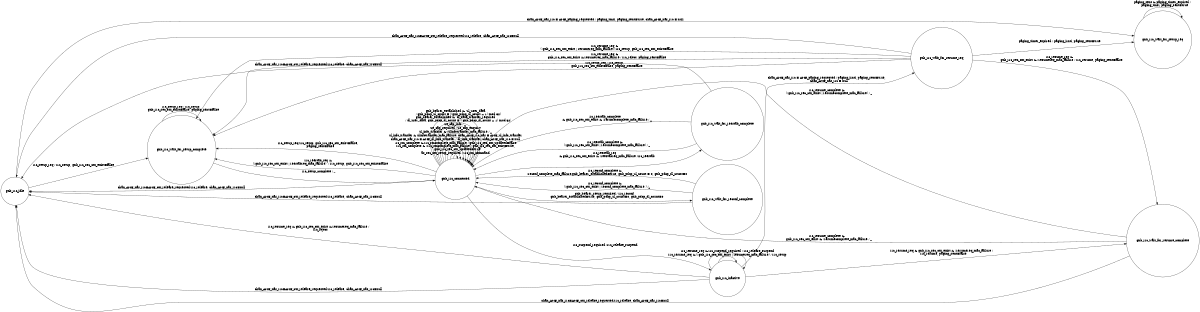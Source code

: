 digraph UE{
rankdir = LR;
size = "8,5"
node [shape = circle, label="gnb_rrc_idle"]gnb_rrc_idle;
node [shape = circle, label="gnb_rrc_inactive"]gnb_rrc_inactive;
node [shape = circle, label="gnb_rrc_wait_for_setup_req"]gnb_rrc_wait_for_setup_req;
node [shape = circle, label="gnb_rrc_wait_for_resume_req"]gnb_rrc_wait_for_resume_req;
node [shape = circle, label="gnb_rrc_connected"]gnb_rrc_connected;
node [shape = circle, label="gnb_rrc_wait_for_setup_complete"]gnb_rrc_wait_for_setup_complete;
node [shape = circle, label="gnb_rrc_wait_for_reconf_complete"]gnb_rrc_wait_for_reconf_complete;
node [shape = circle, label="gnb_rrc_wait_for_resume_complete"]gnb_rrc_wait_for_resume_complete;
node [shape = circle, label="gnb_rrc_wait_for_reestab_complete"]gnb_rrc_wait_for_reestab_complete;

//initial_state: gnb_rrc_idle
//incoming messages: rrc_setup_req; rrc_setup_complete; rrc_sm_complete; rrc_sm_failure; rrc_reconf_complete; rrc_reestab_req; rrc_reestab_complete; ul_info_transfer; rrc_resume_req; rrc_resume_complete; ue_cap_info; ul_user_data
//outgoing messages: null_action; rrc_release; rrc_reject; rrc_setup; rrc_release_suspend; rrc_sm_command; rrc_reconf; rrc_reestab; rrc_resume; paging_tmsi; paging_irnti; dl_info_transfer; rrc_resume; ue_cap_enquiry; dl_user_data
//environment variables: gnb_bearer_setup_required; paging_timer_expired; as_sec_ctx_setup_required; rrc_smcomplete_mac_failure; dl_info_transfer_required; ulinfotransfer_mac_failure; idle_mode_required; resumereq_mac_failure; rrc_suspend_required; resumecomplete_mac_failure; reconf_complete_mac_failure; ue_cap_required; reestabreq_mac_failure; reestabcomplete_mac_failure; dl_data_transfer_required
//state variables: gnb_rrc_sec_ctx_exist{true, false}<false>; paging_sent{true, false}<false>; gnb_bearer_established{true, false}<false>; gnb_rrc_sec_ctx_updated{true, false}<false>;chan_AMF_rrc_nas{AMF_ul_info_transfer, null}<null>; chan_AMF_nas_rrc{AMF_dl_info_transfer, AMF_paging_requested, AMF_ctx_release_requested, null}<null>
//sequence variables: gnb_pdcp_ul_count {0, 32}<0, ((gnb_pdcp_ul_count + 1) mod 32)>; gnb_pdcp_dl_count {0, 32}<0, ((gnb_pdcp_dl_count + 1) mod 32)> 

gnb_rrc_idle -> gnb_rrc_wait_for_setup_complete [label = "rrc_setup_req / rrc_setup, gnb_rrc_sec_ctx_exist=false"]
gnb_rrc_idle -> gnb_rrc_wait_for_setup_req [label = "chan_AMF_nas_rrc = AMF_paging_requested / paging_tmsi, paging_sent=true, chan_AMF_nas_rrc = null"]


gnb_rrc_wait_for_setup_req -> gnb_rrc_wait_for_setup_req [label = "paging_sent & paging_timer_expired / 
    paging_tmsi, paging_sent=true"]
//TODO: DO NOT KNOW THE BEHAVIOR FOR THESE
//gnb_rrc_wait_for_setup_req >> gnb_rrc_wait_for_setup_req [label = "rrc_resume_req / _"] //TODO: DO NOT KNOW
//gnb_rrc_wait_for_setup_req >> gnb_rrc_wait_for_setup_req [label = "rrc_sm_complete / _"] //TODO: DO NOT KNOW
//gnb_rrc_wait_for_setup_req >> gnb_rrc_wait_for_setup_req [label = "rrc_reestab_complete / _"] //TODO: DO NOT KNOW
//gnb_rrc_wait_for_setup_req >> gnb_rrc_wait_for_setup_req [label = "rrc_reconf_complete / _"] //TODO: DO NOT KNOW


gnb_rrc_wait_for_setup_complete -> gnb_rrc_wait_for_setup_complete [label = "rrc_setup_req / rrc_setup, 
    gnb_rrc_sec_ctx_exist=false, paging_sent=false"]
gnb_rrc_wait_for_setup_complete -> gnb_rrc_connected [label = "rrc_setup_complete / _"]

//TODO: DO NOT KNOW THE BEHAVIOR FOR THESE
//gnb_rrc_wait_for_setup_complete >> gnb_rrc_wait_for_setup_complete [label = "rrc_resume_req /_"]//TODO:
//gnb_rrc_wait_for_setup_complete >> gnb_rrc_wait_for_setup_complete [label = "rrc_sm_complete /_"]//TODO:
//gnb_rrc_wait_for_setup_complete >> gnb_rrc_wait_for_setup_complete [label = "rrc_reestab_complete /_"]//TODO:
//gnb_rrc_wait_for_setup_complete >> gnb_rrc_wait_for_setup_complete [label = "rrc_reconf_complete /_"]//TODO:


gnb_rrc_connected -> gnb_rrc_wait_for_setup_complete [label = "rrc_setup_req/rrc_setup, gnb_rrc_sec_ctx_exist=false, 
    paging_sent=false"] //TODO: Ignore?
gnb_rrc_connected -> gnb_rrc_idle [label="chan_AMF_nas_rrc=AMF_ctx_release_requested/rrc_release, chan_AMF_nas_rrc=null"]    
gnb_rrc_connected -> gnb_rrc_inactive [label="rrc_suspend_required /rrc_release_suspend"]
gnb_rrc_connected->gnb_rrc_connected [label = "as_sec_ctx_setup_required / rrc_sm_command"]
gnb_rrc_connected->gnb_rrc_connected [label = "rrc_sm_complete & !rrc_smcomplete_mac_failure / gnb_rrc_sec_ctx_exist=true,
    gnb_rrc_sec_ctx_updated=true"] //TODO: Need to model the data:
gnb_rrc_connected->gnb_rrc_connected [label = "rrc_sm_complete & rrc_smcomplete_mac_failure / gnb_rrc_sec_ctx_updated=false"] //TODO: old gnb_rrc_sec_ctx will be in use
gnb_rrc_connected -> gnb_rrc_wait_for_reconf_complete [label = "gnb_bearer_setup_required / rrc_reconf, 
    gnb_bearer_established=true, gnb_pdcp_ul_count=0, gnb_pdcp_dl_count=0"]
gnb_rrc_connected -> gnb_rrc_connected [label = "chan_AMF_nas_rrc = AMF_dl_info_transfer / dl_info_transfer, chan_AMF_nas_rrc = null"]
gnb_rrc_connected -> gnb_rrc_connected [label = "ul_info_transfer & ulinfotransfer_mac_failure/ chan_AMF_rrc_nas = AMF_ul_info_transfer"]
gnb_rrc_connected -> gnb_rrc_connected [label = "ul_info_transfer & !ulinfotransfer_mac_failure / _"] 
gnb_rrc_connected -> gnb_rrc_connected [label = "ue_cap_required / ue_cap_enquiry"]
gnb_rrc_connected -> gnb_rrc_connected [label = "ue_cap_info / _ "]
gnb_rrc_connected -> gnb_rrc_wait_for_reestab_complete [label = "rrc_reestab_req 
    & gnb_rrc_sec_ctx_exist & !reestabreq_mac_failure /rrc_reestab"] 
gnb_rrc_connected -> gnb_rrc_wait_for_setup_complete [label = "rrc_reestab_req & 
    (!gnb_rrc_sec_ctx_exist | reestabreq_mac_failure)  / rrc_setup, gnb_rrc_sec_ctx_exist=false"] 
gnb_rrc_connected -> gnb_rrc_connected [label = "gnb_bearer_established &  dl_data_transfer_required
      / dl_user_data, gnb_pdcp_dl_count = ((gnb_pdcp_dl_count + 1) mod 32)"]
gnb_rrc_connected -> gnb_rrc_connected [label = "gnb_bearer_established &  ul_user_data
      / gnb_pdcp_ul_count = ((gnb_pdcp_ul_count + 1) mod 32)"]        

//TODO: rrc_reestablish_req, rrc_reestablish, rrc_reestablish_complete, rrc_reestablish_reject
// rrc_reestablish_req has integrity (i.e., MAC)

//TODO: DO NOT KNOW THE BEHAVIOR FOR THESE
//gnb_rrc_connected >> gnb_rrc_connected [label = "rrc_setup_complete / _"] //TODO: DO NOT KNOW
//gnb_rrc_connected >> gnb_rrc_connected [label = "rrc_resume_req /_"]//TODO: DO NOT KNOW
//gnb_rrc_connected >> gnb_rrc_connected [label = "rrc_sm_complete /_"]//TODO: DO NOT KNOW
//gnb_rrc_connected >> gnb_rrc_connected [label = "rrc_reestab_complete /_"]//TODO: DO NOT KNOW
//gnb_rrc_connected >> gnb_rrc_connected [label = "rrc_reconf_complete /_"]//TODO: DO NOT KNOW


gnb_rrc_inactive -> gnb_rrc_idle [label="chan_AMF_nas_rrc=AMF_ctx_release_requested/rrc_release, chan_AMF_nas_rrc=null"]
gnb_rrc_inactive -> gnb_rrc_inactive [label="rrc_resume_req & (!gnb_rrc_sec_ctx_exist | resumereq_mac_failure) / rrc_setup"]
gnb_rrc_inactive -> gnb_rrc_wait_for_resume_complete [label="rrc_resume_req & gnb_rrc_sec_ctx_exist & !resumereq_mac_failure /
    rrc_resume, paging_sent=false"]
gnb_rrc_inactive -> gnb_rrc_idle [label="rrc_resume_req & gnb_rrc_sec_ctx_exist & resumereq_mac_failure /
    rrc_reject"]
gnb_rrc_inactive -> gnb_rrc_inactive [label="rrc_resume_req & rrc_suspend_required / rrc_release_suspend"]
gnb_rrc_inactive -> gnb_rrc_wait_for_resume_req [label="chan_AMF_nas_rrc = AMF_paging_requested / paging_irnti, paging_sent=true, 
    chan_AMF_nas_rrc = null"]


gnb_rrc_wait_for_resume_req -> gnb_rrc_idle [label="chan_AMF_nas_rrc=AMF_ctx_release_requested/rrc_release, chan_AMF_nas_rrc=null"]
gnb_rrc_wait_for_resume_req -> gnb_rrc_wait_for_setup_req [label = "paging_timer_expired / paging_irnti, paging_sent=true"]
gnb_rrc_wait_for_resume_req -> gnb_rrc_wait_for_setup_complete [label = "rrc_resume_req & 
    (!gnb_rrc_sec_ctx_exist | resumereq_mac_failure)/ rrc_setup, gnb_rrc_sec_ctx_exist=false"] //TOOD: double check if the ctx becomes false
gnb_rrc_wait_for_resume_req -> gnb_rrc_wait_for_resume_complete [label = "rrc_resume_req & 
    gnb_rrc_sec_ctx_exist & !resumereq_mac_failure / rrc_resume, paging_sent=false"]
gnb_rrc_wait_for_resume_req -> gnb_rrc_wait_for_setup_complete [label = "rrc_resume_req & 
    gnb_rrc_sec_ctx_exist & resumereq_mac_failure / rrc_reject, paging_sent=false"]
gnb_rrc_wait_for_resume_req -> gnb_rrc_wait_for_setup_complete [label = "rrc_setup_req / rrc_setup, 
    gnb_rrc_sec_ctx_exist=false, paging_sent=false"] //TOOD: double check if the ctx becomes false


gnb_rrc_wait_for_resume_complete -> gnb_rrc_idle [label="chan_AMF_nas_rrc=AMF_ctx_release_requested/rrc_release, chan_AMF_nas_rrc=null"]
gnb_rrc_wait_for_resume_complete -> gnb_rrc_connected [label = "rrc_resume_complete & 
    gnb_rrc_sec_ctx_exist & !resumecomplete_mac_failure / _"]
gnb_rrc_wait_for_resume_complete -> gnb_rrc_connected [label = "rrc_resume_complete & 
    (!gnb_rrc_sec_ctx_exist | resumecomplete_mac_failure) / _"] //TODO: double check: Is there any vulnerability due to this 

gnb_rrc_wait_for_reestab_complete -> gnb_rrc_idle [label="chan_AMF_nas_rrc=AMF_ctx_release_requested/rrc_release, chan_AMF_nas_rrc=null"]
gnb_rrc_wait_for_reestab_complete -> gnb_rrc_connected [label = "rrc_reestab_complete 
    & gnb_rrc_sec_ctx_exist & !resumecomplete_mac_failure / _"]
gnb_rrc_wait_for_reestab_complete -> gnb_rrc_connected [label = "rrc_reestab_complete & 
    (!gnb_rrc_sec_ctx_exist | resumecomplete_mac_failure) / _"] //TODO: double check: Is there any vulnerability due to this 

gnb_rrc_wait_for_reconf_complete -> gnb_rrc_idle [label="chan_AMF_nas_rrc=AMF_ctx_release_requested/rrc_release, chan_AMF_nas_rrc=null"]
gnb_rrc_wait_for_reconf_complete -> gnb_rrc_connected [label = "rrc_reconf_complete & 
    !reconf_complete_mac_failure/gnb_bearer_established=true, gnb_pdcp_ul_count = 0, gnb_pdcp_dl_count=0"]
gnb_rrc_wait_for_reconf_complete -> gnb_rrc_connected [label = "rrc_reconf_complete & 
    (!gnb_rrc_sec_ctx_exist | reconf_complete_mac_failure ) /_"] //TODO: Is there any vulnerability due to this
}


